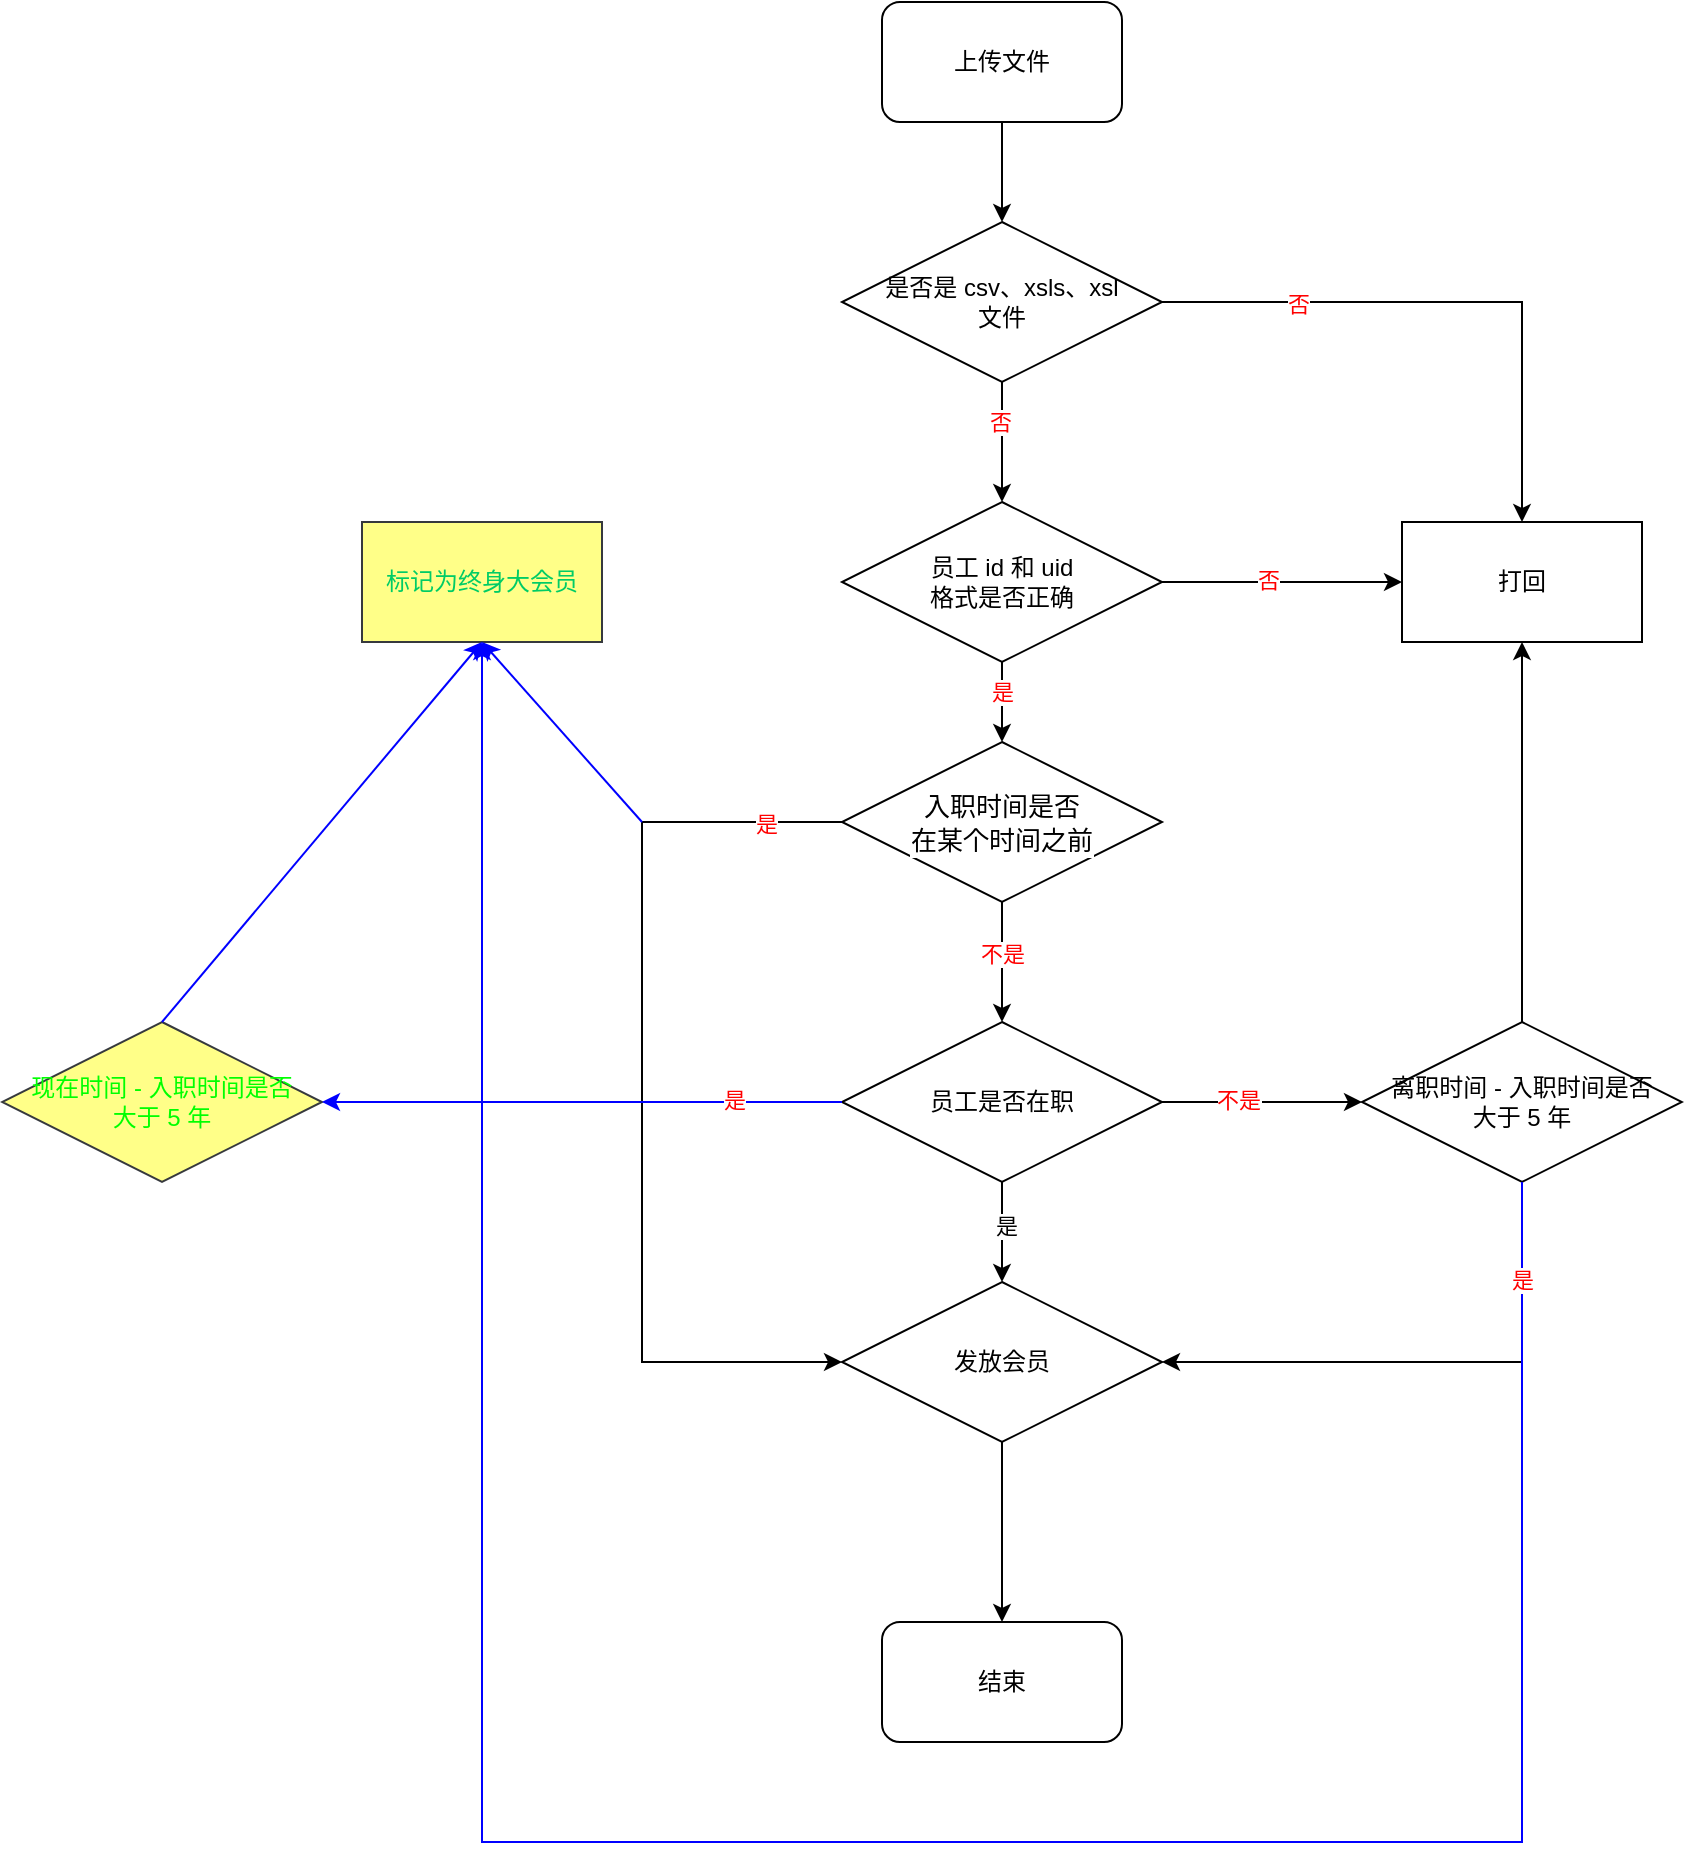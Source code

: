 <mxfile version="20.5.1" type="github"><diagram id="k9rrf1217jJ9IRrvyQDT" name="第 1 页"><mxGraphModel dx="2864" dy="960" grid="1" gridSize="10" guides="1" tooltips="1" connect="1" arrows="1" fold="1" page="1" pageScale="1" pageWidth="827" pageHeight="1169" math="0" shadow="0"><root><mxCell id="0"/><mxCell id="1" parent="0"/><mxCell id="WL_XNIPnYxX5cQOs14JF-1" value="上传文件" style="rounded=1;whiteSpace=wrap;html=1;" vertex="1" parent="1"><mxGeometry x="320" y="110" width="120" height="60" as="geometry"/></mxCell><mxCell id="WL_XNIPnYxX5cQOs14JF-2" value="是否是 csv、xsls、xsl&lt;br&gt;文件" style="rhombus;whiteSpace=wrap;html=1;" vertex="1" parent="1"><mxGeometry x="300" y="220" width="160" height="80" as="geometry"/></mxCell><mxCell id="WL_XNIPnYxX5cQOs14JF-3" value="员工 id 和 uid&lt;br&gt;格式是否正确" style="rhombus;whiteSpace=wrap;html=1;" vertex="1" parent="1"><mxGeometry x="300" y="360" width="160" height="80" as="geometry"/></mxCell><mxCell id="WL_XNIPnYxX5cQOs14JF-5" value="员工是否在职" style="rhombus;whiteSpace=wrap;html=1;" vertex="1" parent="1"><mxGeometry x="300" y="620" width="160" height="80" as="geometry"/></mxCell><mxCell id="WL_XNIPnYxX5cQOs14JF-7" value="&lt;span style=&quot;font-family: &amp;quot;Helvetica Neue&amp;quot;, &amp;quot;Helvetica Neue&amp;quot;, Helvetica, Arial, &amp;quot;Microsoft Yahei&amp;quot;, &amp;quot;Lantinghei SC&amp;quot;, &amp;quot;Hiragino Sans GB&amp;quot;, sans-serif; font-size: small; text-align: left; background-color: rgb(255, 255, 255);&quot;&gt;入职时间是否&lt;br&gt;在某个时间之前&lt;br&gt;&lt;/span&gt;" style="rhombus;whiteSpace=wrap;html=1;" vertex="1" parent="1"><mxGeometry x="300" y="480" width="160" height="80" as="geometry"/></mxCell><mxCell id="WL_XNIPnYxX5cQOs14JF-9" value="离职时间 - 入职时间是否&lt;br&gt;大于 5 年" style="rhombus;whiteSpace=wrap;html=1;" vertex="1" parent="1"><mxGeometry x="560" y="620" width="160" height="80" as="geometry"/></mxCell><mxCell id="WL_XNIPnYxX5cQOs14JF-10" value="发放会员" style="rhombus;whiteSpace=wrap;html=1;" vertex="1" parent="1"><mxGeometry x="300" y="750" width="160" height="80" as="geometry"/></mxCell><mxCell id="WL_XNIPnYxX5cQOs14JF-11" value="" style="endArrow=classic;html=1;rounded=0;exitX=0.5;exitY=1;exitDx=0;exitDy=0;entryX=0.5;entryY=0;entryDx=0;entryDy=0;" edge="1" parent="1" source="WL_XNIPnYxX5cQOs14JF-7" target="WL_XNIPnYxX5cQOs14JF-5"><mxGeometry width="50" height="50" relative="1" as="geometry"><mxPoint x="390" y="570" as="sourcePoint"/><mxPoint x="440" y="530" as="targetPoint"/></mxGeometry></mxCell><mxCell id="WL_XNIPnYxX5cQOs14JF-45" value="不是" style="edgeLabel;html=1;align=center;verticalAlign=middle;resizable=0;points=[];fontColor=#FF0000;" vertex="1" connectable="0" parent="WL_XNIPnYxX5cQOs14JF-11"><mxGeometry x="-0.143" relative="1" as="geometry"><mxPoint as="offset"/></mxGeometry></mxCell><mxCell id="WL_XNIPnYxX5cQOs14JF-12" value="" style="endArrow=classic;html=1;rounded=0;exitX=0;exitY=0.5;exitDx=0;exitDy=0;entryX=0;entryY=0.5;entryDx=0;entryDy=0;" edge="1" parent="1" source="WL_XNIPnYxX5cQOs14JF-7" target="WL_XNIPnYxX5cQOs14JF-10"><mxGeometry width="50" height="50" relative="1" as="geometry"><mxPoint x="390" y="740" as="sourcePoint"/><mxPoint x="440" y="690" as="targetPoint"/><Array as="points"><mxPoint x="200" y="520"/><mxPoint x="200" y="790"/></Array></mxGeometry></mxCell><mxCell id="WL_XNIPnYxX5cQOs14JF-40" value="&lt;font color=&quot;#ff0000&quot;&gt;是&lt;/font&gt;" style="edgeLabel;html=1;align=center;verticalAlign=middle;resizable=0;points=[];" vertex="1" connectable="0" parent="WL_XNIPnYxX5cQOs14JF-12"><mxGeometry x="-0.837" y="1" relative="1" as="geometry"><mxPoint as="offset"/></mxGeometry></mxCell><mxCell id="WL_XNIPnYxX5cQOs14JF-14" value="" style="endArrow=classic;html=1;rounded=0;exitX=1;exitY=0.5;exitDx=0;exitDy=0;entryX=0;entryY=0.5;entryDx=0;entryDy=0;" edge="1" parent="1" source="WL_XNIPnYxX5cQOs14JF-5" target="WL_XNIPnYxX5cQOs14JF-9"><mxGeometry width="50" height="50" relative="1" as="geometry"><mxPoint x="390" y="740" as="sourcePoint"/><mxPoint x="440" y="690" as="targetPoint"/></mxGeometry></mxCell><mxCell id="WL_XNIPnYxX5cQOs14JF-38" value="&lt;font color=&quot;#ff0000&quot;&gt;不是&lt;/font&gt;" style="edgeLabel;html=1;align=center;verticalAlign=middle;resizable=0;points=[];" vertex="1" connectable="0" parent="WL_XNIPnYxX5cQOs14JF-14"><mxGeometry x="-0.251" y="1" relative="1" as="geometry"><mxPoint as="offset"/></mxGeometry></mxCell><mxCell id="WL_XNIPnYxX5cQOs14JF-15" value="" style="endArrow=classic;html=1;rounded=0;exitX=0.5;exitY=1;exitDx=0;exitDy=0;entryX=0.5;entryY=0;entryDx=0;entryDy=0;" edge="1" parent="1" source="WL_XNIPnYxX5cQOs14JF-3" target="WL_XNIPnYxX5cQOs14JF-7"><mxGeometry width="50" height="50" relative="1" as="geometry"><mxPoint x="390" y="670" as="sourcePoint"/><mxPoint x="440" y="620" as="targetPoint"/></mxGeometry></mxCell><mxCell id="WL_XNIPnYxX5cQOs14JF-41" value="是" style="edgeLabel;html=1;align=center;verticalAlign=middle;resizable=0;points=[];fontColor=#FF0000;" vertex="1" connectable="0" parent="WL_XNIPnYxX5cQOs14JF-15"><mxGeometry x="-0.286" relative="1" as="geometry"><mxPoint as="offset"/></mxGeometry></mxCell><mxCell id="WL_XNIPnYxX5cQOs14JF-16" value="" style="endArrow=classic;html=1;rounded=0;exitX=0.5;exitY=1;exitDx=0;exitDy=0;entryX=0.5;entryY=0;entryDx=0;entryDy=0;" edge="1" parent="1" source="WL_XNIPnYxX5cQOs14JF-5" target="WL_XNIPnYxX5cQOs14JF-10"><mxGeometry width="50" height="50" relative="1" as="geometry"><mxPoint x="390" y="670" as="sourcePoint"/><mxPoint x="440" y="620" as="targetPoint"/></mxGeometry></mxCell><mxCell id="WL_XNIPnYxX5cQOs14JF-37" value="是" style="edgeLabel;html=1;align=center;verticalAlign=middle;resizable=0;points=[];" vertex="1" connectable="0" parent="WL_XNIPnYxX5cQOs14JF-16"><mxGeometry x="-0.143" y="2" relative="1" as="geometry"><mxPoint as="offset"/></mxGeometry></mxCell><mxCell id="WL_XNIPnYxX5cQOs14JF-17" value="" style="endArrow=classic;html=1;rounded=0;exitX=0.5;exitY=1;exitDx=0;exitDy=0;entryX=1;entryY=0.5;entryDx=0;entryDy=0;" edge="1" parent="1" source="WL_XNIPnYxX5cQOs14JF-9" target="WL_XNIPnYxX5cQOs14JF-10"><mxGeometry width="50" height="50" relative="1" as="geometry"><mxPoint x="390" y="670" as="sourcePoint"/><mxPoint x="440" y="620" as="targetPoint"/><Array as="points"><mxPoint x="640" y="790"/></Array></mxGeometry></mxCell><mxCell id="WL_XNIPnYxX5cQOs14JF-18" value="" style="endArrow=classic;html=1;rounded=0;exitX=0.5;exitY=1;exitDx=0;exitDy=0;entryX=0.5;entryY=0;entryDx=0;entryDy=0;" edge="1" parent="1" source="WL_XNIPnYxX5cQOs14JF-2" target="WL_XNIPnYxX5cQOs14JF-3"><mxGeometry width="50" height="50" relative="1" as="geometry"><mxPoint x="390" y="250" as="sourcePoint"/><mxPoint x="440" y="200" as="targetPoint"/></mxGeometry></mxCell><mxCell id="WL_XNIPnYxX5cQOs14JF-44" value="否" style="edgeLabel;html=1;align=center;verticalAlign=middle;resizable=0;points=[];fontColor=#FF0000;" vertex="1" connectable="0" parent="WL_XNIPnYxX5cQOs14JF-18"><mxGeometry x="-0.333" y="-1" relative="1" as="geometry"><mxPoint as="offset"/></mxGeometry></mxCell><mxCell id="WL_XNIPnYxX5cQOs14JF-19" value="" style="endArrow=classic;html=1;rounded=0;exitX=0.5;exitY=1;exitDx=0;exitDy=0;entryX=0.5;entryY=0;entryDx=0;entryDy=0;" edge="1" parent="1" source="WL_XNIPnYxX5cQOs14JF-1" target="WL_XNIPnYxX5cQOs14JF-2"><mxGeometry width="50" height="50" relative="1" as="geometry"><mxPoint x="390" y="250" as="sourcePoint"/><mxPoint x="440" y="200" as="targetPoint"/></mxGeometry></mxCell><mxCell id="WL_XNIPnYxX5cQOs14JF-20" value="打回" style="rounded=0;whiteSpace=wrap;html=1;" vertex="1" parent="1"><mxGeometry x="580" y="370" width="120" height="60" as="geometry"/></mxCell><mxCell id="WL_XNIPnYxX5cQOs14JF-21" value="" style="endArrow=classic;html=1;rounded=0;exitX=1;exitY=0.5;exitDx=0;exitDy=0;entryX=0;entryY=0.5;entryDx=0;entryDy=0;" edge="1" parent="1" source="WL_XNIPnYxX5cQOs14JF-3" target="WL_XNIPnYxX5cQOs14JF-20"><mxGeometry width="50" height="50" relative="1" as="geometry"><mxPoint x="390" y="430" as="sourcePoint"/><mxPoint x="440" y="380" as="targetPoint"/></mxGeometry></mxCell><mxCell id="WL_XNIPnYxX5cQOs14JF-42" value="否" style="edgeLabel;html=1;align=center;verticalAlign=middle;resizable=0;points=[];fontColor=#FF0000;" vertex="1" connectable="0" parent="WL_XNIPnYxX5cQOs14JF-21"><mxGeometry x="-0.114" y="1" relative="1" as="geometry"><mxPoint as="offset"/></mxGeometry></mxCell><mxCell id="WL_XNIPnYxX5cQOs14JF-22" value="" style="endArrow=classic;html=1;rounded=0;exitX=1;exitY=0.5;exitDx=0;exitDy=0;entryX=0.5;entryY=0;entryDx=0;entryDy=0;" edge="1" parent="1" source="WL_XNIPnYxX5cQOs14JF-2" target="WL_XNIPnYxX5cQOs14JF-20"><mxGeometry width="50" height="50" relative="1" as="geometry"><mxPoint x="390" y="430" as="sourcePoint"/><mxPoint x="440" y="380" as="targetPoint"/><Array as="points"><mxPoint x="640" y="260"/></Array></mxGeometry></mxCell><mxCell id="WL_XNIPnYxX5cQOs14JF-43" value="否" style="edgeLabel;html=1;align=center;verticalAlign=middle;resizable=0;points=[];fontColor=#FF0000;" vertex="1" connectable="0" parent="WL_XNIPnYxX5cQOs14JF-22"><mxGeometry x="-0.535" y="-1" relative="1" as="geometry"><mxPoint as="offset"/></mxGeometry></mxCell><mxCell id="WL_XNIPnYxX5cQOs14JF-23" value="" style="endArrow=classic;html=1;rounded=0;exitX=0.5;exitY=0;exitDx=0;exitDy=0;entryX=0.5;entryY=1;entryDx=0;entryDy=0;" edge="1" parent="1" source="WL_XNIPnYxX5cQOs14JF-9" target="WL_XNIPnYxX5cQOs14JF-20"><mxGeometry width="50" height="50" relative="1" as="geometry"><mxPoint x="390" y="450" as="sourcePoint"/><mxPoint x="440" y="400" as="targetPoint"/></mxGeometry></mxCell><mxCell id="WL_XNIPnYxX5cQOs14JF-24" value="结束" style="rounded=1;whiteSpace=wrap;html=1;" vertex="1" parent="1"><mxGeometry x="320" y="920" width="120" height="60" as="geometry"/></mxCell><mxCell id="WL_XNIPnYxX5cQOs14JF-25" value="" style="endArrow=classic;html=1;rounded=0;exitX=0.5;exitY=1;exitDx=0;exitDy=0;" edge="1" parent="1" source="WL_XNIPnYxX5cQOs14JF-10" target="WL_XNIPnYxX5cQOs14JF-24"><mxGeometry width="50" height="50" relative="1" as="geometry"><mxPoint x="380" y="870" as="sourcePoint"/><mxPoint x="440" y="770" as="targetPoint"/></mxGeometry></mxCell><mxCell id="WL_XNIPnYxX5cQOs14JF-26" value="&lt;font color=&quot;#00cc66&quot;&gt;标记为终身大会员&lt;/font&gt;" style="rounded=0;whiteSpace=wrap;html=1;fillColor=#ffff88;strokeColor=#36393d;" vertex="1" parent="1"><mxGeometry x="60" y="370" width="120" height="60" as="geometry"/></mxCell><mxCell id="WL_XNIPnYxX5cQOs14JF-30" value="" style="endArrow=classic;html=1;rounded=0;exitX=0.5;exitY=1;exitDx=0;exitDy=0;strokeColor=#0000FF;entryX=0.5;entryY=1;entryDx=0;entryDy=0;" edge="1" parent="1" source="WL_XNIPnYxX5cQOs14JF-9" target="WL_XNIPnYxX5cQOs14JF-26"><mxGeometry width="50" height="50" relative="1" as="geometry"><mxPoint x="390" y="750" as="sourcePoint"/><mxPoint x="110" y="430" as="targetPoint"/><Array as="points"><mxPoint x="640" y="1030"/><mxPoint x="120" y="1030"/></Array></mxGeometry></mxCell><mxCell id="WL_XNIPnYxX5cQOs14JF-46" value="是" style="edgeLabel;html=1;align=center;verticalAlign=middle;resizable=0;points=[];fontColor=#FF0000;" vertex="1" connectable="0" parent="WL_XNIPnYxX5cQOs14JF-30"><mxGeometry x="-0.933" relative="1" as="geometry"><mxPoint as="offset"/></mxGeometry></mxCell><mxCell id="WL_XNIPnYxX5cQOs14JF-31" value="" style="endArrow=classic;html=1;rounded=0;strokeColor=#0000FF;entryX=0.5;entryY=1;entryDx=0;entryDy=0;" edge="1" parent="1" target="WL_XNIPnYxX5cQOs14JF-26"><mxGeometry width="50" height="50" relative="1" as="geometry"><mxPoint x="200" y="520" as="sourcePoint"/><mxPoint x="440" y="670" as="targetPoint"/></mxGeometry></mxCell><mxCell id="WL_XNIPnYxX5cQOs14JF-34" value="&lt;font color=&quot;#00ff00&quot;&gt;现在时间 - 入职时间是否&lt;br&gt;大于 5 年&lt;/font&gt;" style="rhombus;whiteSpace=wrap;html=1;fillColor=#ffff88;strokeColor=#36393d;" vertex="1" parent="1"><mxGeometry x="-120" y="620" width="160" height="80" as="geometry"/></mxCell><mxCell id="WL_XNIPnYxX5cQOs14JF-35" value="" style="endArrow=classic;html=1;rounded=0;strokeColor=#0000FF;exitX=0;exitY=0.5;exitDx=0;exitDy=0;entryX=1;entryY=0.5;entryDx=0;entryDy=0;" edge="1" parent="1" source="WL_XNIPnYxX5cQOs14JF-5" target="WL_XNIPnYxX5cQOs14JF-34"><mxGeometry width="50" height="50" relative="1" as="geometry"><mxPoint x="390" y="650" as="sourcePoint"/><mxPoint x="440" y="600" as="targetPoint"/></mxGeometry></mxCell><mxCell id="WL_XNIPnYxX5cQOs14JF-39" value="&lt;font color=&quot;#ff0000&quot;&gt;是&lt;/font&gt;" style="edgeLabel;html=1;align=center;verticalAlign=middle;resizable=0;points=[];" vertex="1" connectable="0" parent="WL_XNIPnYxX5cQOs14JF-35"><mxGeometry x="-0.585" y="-1" relative="1" as="geometry"><mxPoint as="offset"/></mxGeometry></mxCell><mxCell id="WL_XNIPnYxX5cQOs14JF-36" value="" style="endArrow=classic;html=1;rounded=0;strokeColor=#0000FF;exitX=0.5;exitY=0;exitDx=0;exitDy=0;" edge="1" parent="1" source="WL_XNIPnYxX5cQOs14JF-34"><mxGeometry width="50" height="50" relative="1" as="geometry"><mxPoint x="390" y="650" as="sourcePoint"/><mxPoint x="120" y="430" as="targetPoint"/></mxGeometry></mxCell></root></mxGraphModel></diagram></mxfile>